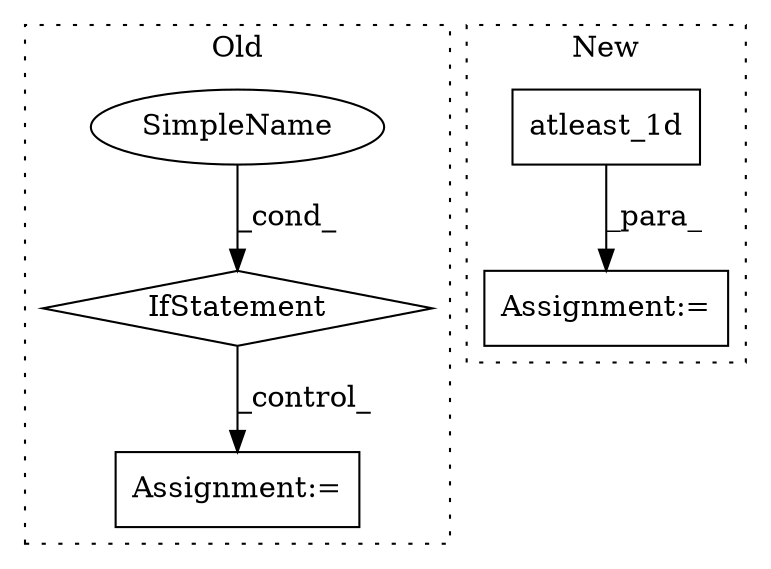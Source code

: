 digraph G {
subgraph cluster0 {
1 [label="IfStatement" a="25" s="3727,3789" l="4,2" shape="diamond"];
4 [label="SimpleName" a="42" s="" l="" shape="ellipse"];
5 [label="Assignment:=" a="7" s="3803" l="1" shape="box"];
label = "Old";
style="dotted";
}
subgraph cluster1 {
2 [label="atleast_1d" a="32" s="3534,3569" l="11,1" shape="box"];
3 [label="Assignment:=" a="7" s="3527" l="1" shape="box"];
label = "New";
style="dotted";
}
1 -> 5 [label="_control_"];
2 -> 3 [label="_para_"];
4 -> 1 [label="_cond_"];
}